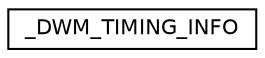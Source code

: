 digraph G
{
  edge [fontname="Helvetica",fontsize="10",labelfontname="Helvetica",labelfontsize="10"];
  node [fontname="Helvetica",fontsize="10",shape=record];
  rankdir="LR";
  Node1 [label="_DWM_TIMING_INFO",height=0.2,width=0.4,color="black", fillcolor="white", style="filled",URL="$struct___d_w_m___t_i_m_i_n_g___i_n_f_o.html"];
}
